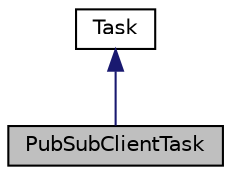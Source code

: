 digraph "PubSubClientTask"
{
  edge [fontname="Helvetica",fontsize="10",labelfontname="Helvetica",labelfontsize="10"];
  node [fontname="Helvetica",fontsize="10",shape=record];
  Node0 [label="PubSubClientTask",height=0.2,width=0.4,color="black", fillcolor="grey75", style="filled", fontcolor="black"];
  Node1 -> Node0 [dir="back",color="midnightblue",fontsize="10",style="solid",fontname="Helvetica"];
  Node1 [label="Task",height=0.2,width=0.4,color="black", fillcolor="white", style="filled",URL="$class_task.html",tooltip="Encapsulate a runnable task. "];
}
